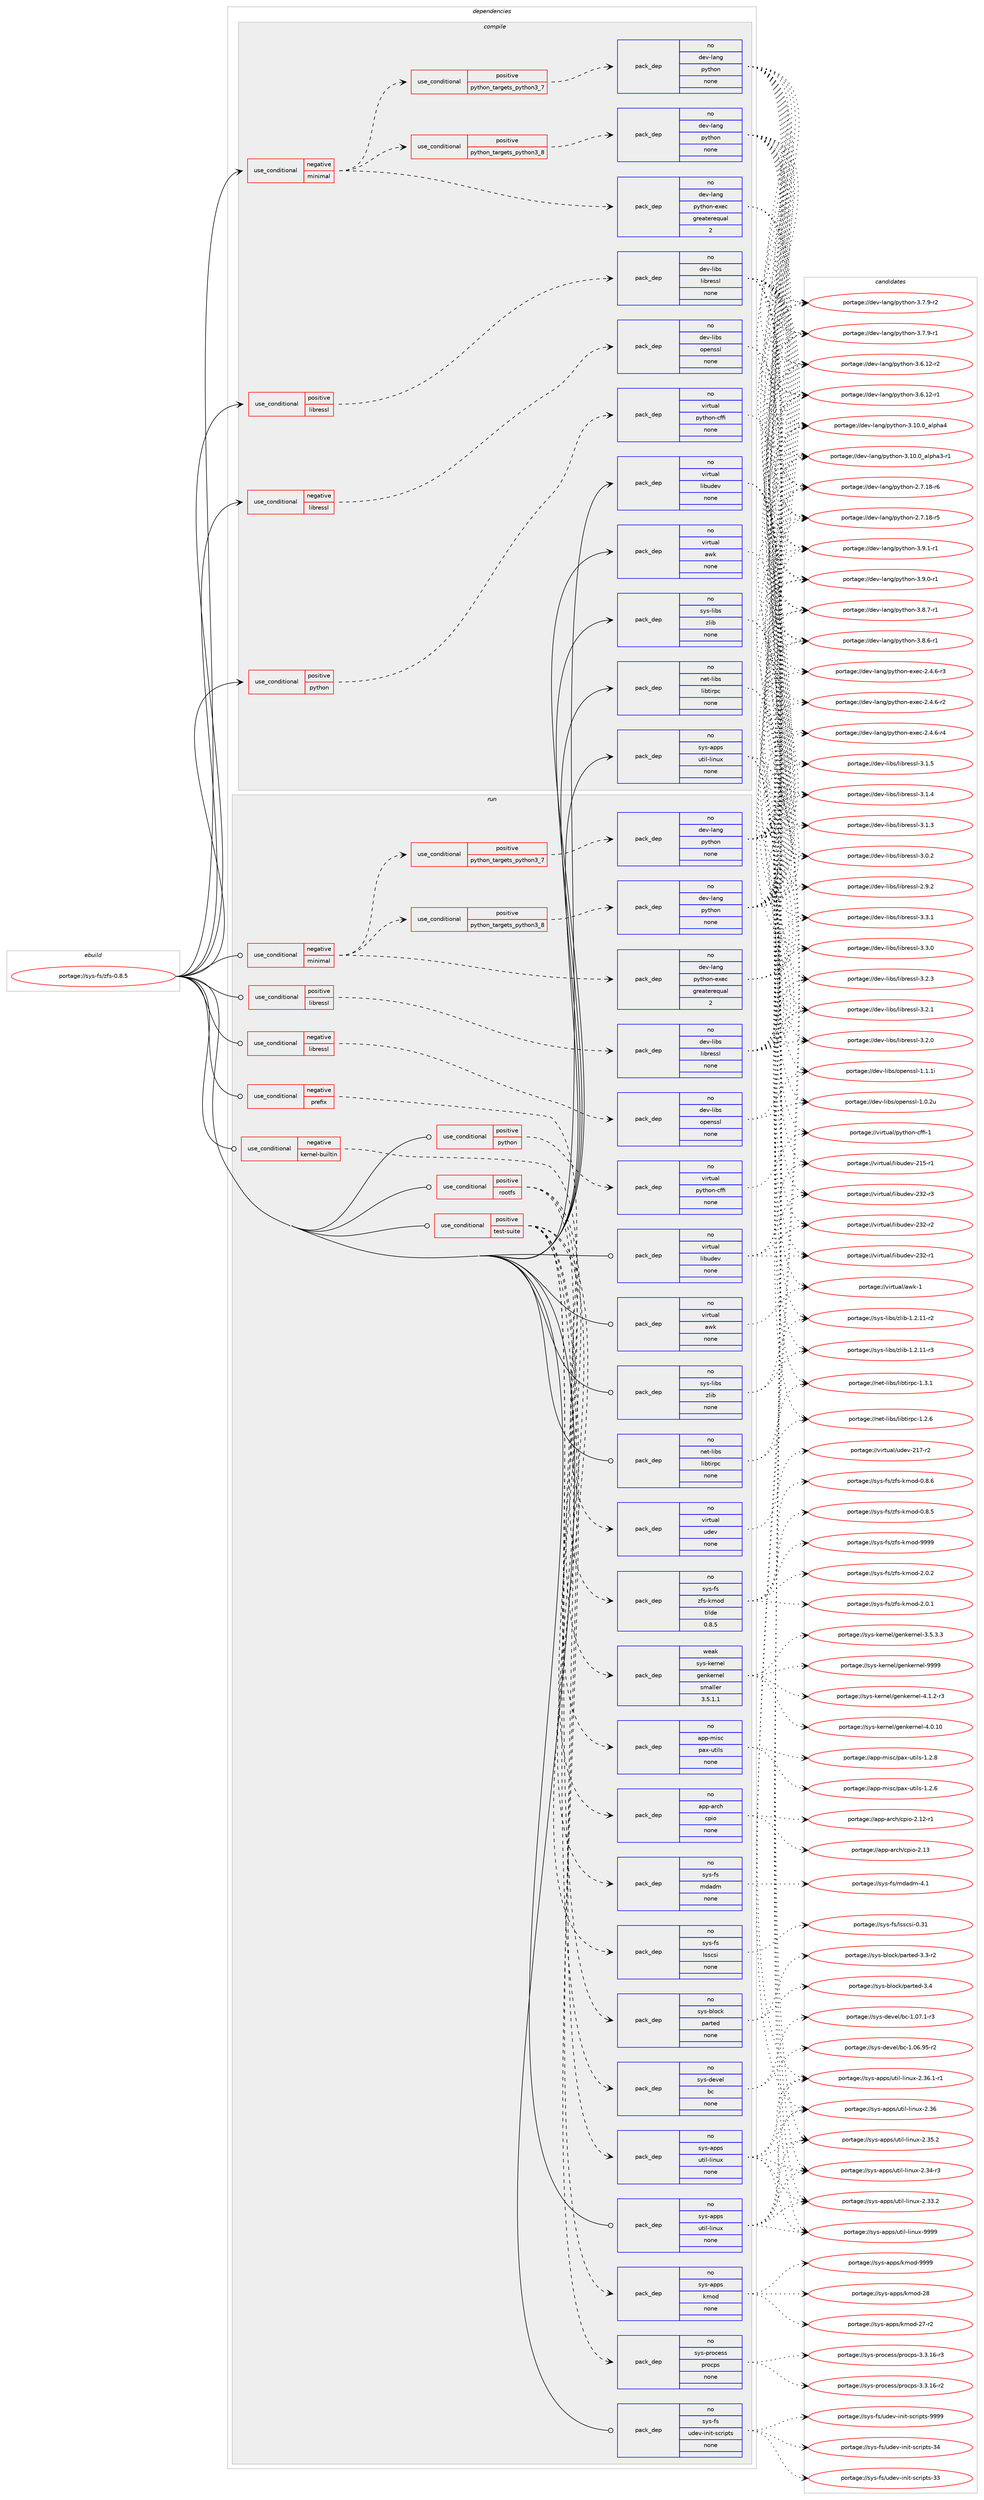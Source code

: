 digraph prolog {

# *************
# Graph options
# *************

newrank=true;
concentrate=true;
compound=true;
graph [rankdir=LR,fontname=Helvetica,fontsize=10,ranksep=1.5];#, ranksep=2.5, nodesep=0.2];
edge  [arrowhead=vee];
node  [fontname=Helvetica,fontsize=10];

# **********
# The ebuild
# **********

subgraph cluster_leftcol {
color=gray;
rank=same;
label=<<i>ebuild</i>>;
id [label="portage://sys-fs/zfs-0.8.5", color=red, width=4, href="../sys-fs/zfs-0.8.5.svg"];
}

# ****************
# The dependencies
# ****************

subgraph cluster_midcol {
color=gray;
label=<<i>dependencies</i>>;
subgraph cluster_compile {
fillcolor="#eeeeee";
style=filled;
label=<<i>compile</i>>;
subgraph cond1879 {
dependency7090 [label=<<TABLE BORDER="0" CELLBORDER="1" CELLSPACING="0" CELLPADDING="4"><TR><TD ROWSPAN="3" CELLPADDING="10">use_conditional</TD></TR><TR><TD>negative</TD></TR><TR><TD>libressl</TD></TR></TABLE>>, shape=none, color=red];
subgraph pack5119 {
dependency7091 [label=<<TABLE BORDER="0" CELLBORDER="1" CELLSPACING="0" CELLPADDING="4" WIDTH="220"><TR><TD ROWSPAN="6" CELLPADDING="30">pack_dep</TD></TR><TR><TD WIDTH="110">no</TD></TR><TR><TD>dev-libs</TD></TR><TR><TD>openssl</TD></TR><TR><TD>none</TD></TR><TR><TD></TD></TR></TABLE>>, shape=none, color=blue];
}
dependency7090:e -> dependency7091:w [weight=20,style="dashed",arrowhead="vee"];
}
id:e -> dependency7090:w [weight=20,style="solid",arrowhead="vee"];
subgraph cond1880 {
dependency7092 [label=<<TABLE BORDER="0" CELLBORDER="1" CELLSPACING="0" CELLPADDING="4"><TR><TD ROWSPAN="3" CELLPADDING="10">use_conditional</TD></TR><TR><TD>negative</TD></TR><TR><TD>minimal</TD></TR></TABLE>>, shape=none, color=red];
subgraph cond1881 {
dependency7093 [label=<<TABLE BORDER="0" CELLBORDER="1" CELLSPACING="0" CELLPADDING="4"><TR><TD ROWSPAN="3" CELLPADDING="10">use_conditional</TD></TR><TR><TD>positive</TD></TR><TR><TD>python_targets_python3_7</TD></TR></TABLE>>, shape=none, color=red];
subgraph pack5120 {
dependency7094 [label=<<TABLE BORDER="0" CELLBORDER="1" CELLSPACING="0" CELLPADDING="4" WIDTH="220"><TR><TD ROWSPAN="6" CELLPADDING="30">pack_dep</TD></TR><TR><TD WIDTH="110">no</TD></TR><TR><TD>dev-lang</TD></TR><TR><TD>python</TD></TR><TR><TD>none</TD></TR><TR><TD></TD></TR></TABLE>>, shape=none, color=blue];
}
dependency7093:e -> dependency7094:w [weight=20,style="dashed",arrowhead="vee"];
}
dependency7092:e -> dependency7093:w [weight=20,style="dashed",arrowhead="vee"];
subgraph cond1882 {
dependency7095 [label=<<TABLE BORDER="0" CELLBORDER="1" CELLSPACING="0" CELLPADDING="4"><TR><TD ROWSPAN="3" CELLPADDING="10">use_conditional</TD></TR><TR><TD>positive</TD></TR><TR><TD>python_targets_python3_8</TD></TR></TABLE>>, shape=none, color=red];
subgraph pack5121 {
dependency7096 [label=<<TABLE BORDER="0" CELLBORDER="1" CELLSPACING="0" CELLPADDING="4" WIDTH="220"><TR><TD ROWSPAN="6" CELLPADDING="30">pack_dep</TD></TR><TR><TD WIDTH="110">no</TD></TR><TR><TD>dev-lang</TD></TR><TR><TD>python</TD></TR><TR><TD>none</TD></TR><TR><TD></TD></TR></TABLE>>, shape=none, color=blue];
}
dependency7095:e -> dependency7096:w [weight=20,style="dashed",arrowhead="vee"];
}
dependency7092:e -> dependency7095:w [weight=20,style="dashed",arrowhead="vee"];
subgraph pack5122 {
dependency7097 [label=<<TABLE BORDER="0" CELLBORDER="1" CELLSPACING="0" CELLPADDING="4" WIDTH="220"><TR><TD ROWSPAN="6" CELLPADDING="30">pack_dep</TD></TR><TR><TD WIDTH="110">no</TD></TR><TR><TD>dev-lang</TD></TR><TR><TD>python-exec</TD></TR><TR><TD>greaterequal</TD></TR><TR><TD>2</TD></TR></TABLE>>, shape=none, color=blue];
}
dependency7092:e -> dependency7097:w [weight=20,style="dashed",arrowhead="vee"];
}
id:e -> dependency7092:w [weight=20,style="solid",arrowhead="vee"];
subgraph cond1883 {
dependency7098 [label=<<TABLE BORDER="0" CELLBORDER="1" CELLSPACING="0" CELLPADDING="4"><TR><TD ROWSPAN="3" CELLPADDING="10">use_conditional</TD></TR><TR><TD>positive</TD></TR><TR><TD>libressl</TD></TR></TABLE>>, shape=none, color=red];
subgraph pack5123 {
dependency7099 [label=<<TABLE BORDER="0" CELLBORDER="1" CELLSPACING="0" CELLPADDING="4" WIDTH="220"><TR><TD ROWSPAN="6" CELLPADDING="30">pack_dep</TD></TR><TR><TD WIDTH="110">no</TD></TR><TR><TD>dev-libs</TD></TR><TR><TD>libressl</TD></TR><TR><TD>none</TD></TR><TR><TD></TD></TR></TABLE>>, shape=none, color=blue];
}
dependency7098:e -> dependency7099:w [weight=20,style="dashed",arrowhead="vee"];
}
id:e -> dependency7098:w [weight=20,style="solid",arrowhead="vee"];
subgraph cond1884 {
dependency7100 [label=<<TABLE BORDER="0" CELLBORDER="1" CELLSPACING="0" CELLPADDING="4"><TR><TD ROWSPAN="3" CELLPADDING="10">use_conditional</TD></TR><TR><TD>positive</TD></TR><TR><TD>python</TD></TR></TABLE>>, shape=none, color=red];
subgraph pack5124 {
dependency7101 [label=<<TABLE BORDER="0" CELLBORDER="1" CELLSPACING="0" CELLPADDING="4" WIDTH="220"><TR><TD ROWSPAN="6" CELLPADDING="30">pack_dep</TD></TR><TR><TD WIDTH="110">no</TD></TR><TR><TD>virtual</TD></TR><TR><TD>python-cffi</TD></TR><TR><TD>none</TD></TR><TR><TD></TD></TR></TABLE>>, shape=none, color=blue];
}
dependency7100:e -> dependency7101:w [weight=20,style="dashed",arrowhead="vee"];
}
id:e -> dependency7100:w [weight=20,style="solid",arrowhead="vee"];
subgraph pack5125 {
dependency7102 [label=<<TABLE BORDER="0" CELLBORDER="1" CELLSPACING="0" CELLPADDING="4" WIDTH="220"><TR><TD ROWSPAN="6" CELLPADDING="30">pack_dep</TD></TR><TR><TD WIDTH="110">no</TD></TR><TR><TD>net-libs</TD></TR><TR><TD>libtirpc</TD></TR><TR><TD>none</TD></TR><TR><TD></TD></TR></TABLE>>, shape=none, color=blue];
}
id:e -> dependency7102:w [weight=20,style="solid",arrowhead="vee"];
subgraph pack5126 {
dependency7103 [label=<<TABLE BORDER="0" CELLBORDER="1" CELLSPACING="0" CELLPADDING="4" WIDTH="220"><TR><TD ROWSPAN="6" CELLPADDING="30">pack_dep</TD></TR><TR><TD WIDTH="110">no</TD></TR><TR><TD>sys-apps</TD></TR><TR><TD>util-linux</TD></TR><TR><TD>none</TD></TR><TR><TD></TD></TR></TABLE>>, shape=none, color=blue];
}
id:e -> dependency7103:w [weight=20,style="solid",arrowhead="vee"];
subgraph pack5127 {
dependency7104 [label=<<TABLE BORDER="0" CELLBORDER="1" CELLSPACING="0" CELLPADDING="4" WIDTH="220"><TR><TD ROWSPAN="6" CELLPADDING="30">pack_dep</TD></TR><TR><TD WIDTH="110">no</TD></TR><TR><TD>sys-libs</TD></TR><TR><TD>zlib</TD></TR><TR><TD>none</TD></TR><TR><TD></TD></TR></TABLE>>, shape=none, color=blue];
}
id:e -> dependency7104:w [weight=20,style="solid",arrowhead="vee"];
subgraph pack5128 {
dependency7105 [label=<<TABLE BORDER="0" CELLBORDER="1" CELLSPACING="0" CELLPADDING="4" WIDTH="220"><TR><TD ROWSPAN="6" CELLPADDING="30">pack_dep</TD></TR><TR><TD WIDTH="110">no</TD></TR><TR><TD>virtual</TD></TR><TR><TD>awk</TD></TR><TR><TD>none</TD></TR><TR><TD></TD></TR></TABLE>>, shape=none, color=blue];
}
id:e -> dependency7105:w [weight=20,style="solid",arrowhead="vee"];
subgraph pack5129 {
dependency7106 [label=<<TABLE BORDER="0" CELLBORDER="1" CELLSPACING="0" CELLPADDING="4" WIDTH="220"><TR><TD ROWSPAN="6" CELLPADDING="30">pack_dep</TD></TR><TR><TD WIDTH="110">no</TD></TR><TR><TD>virtual</TD></TR><TR><TD>libudev</TD></TR><TR><TD>none</TD></TR><TR><TD></TD></TR></TABLE>>, shape=none, color=blue];
}
id:e -> dependency7106:w [weight=20,style="solid",arrowhead="vee"];
}
subgraph cluster_compileandrun {
fillcolor="#eeeeee";
style=filled;
label=<<i>compile and run</i>>;
}
subgraph cluster_run {
fillcolor="#eeeeee";
style=filled;
label=<<i>run</i>>;
subgraph cond1885 {
dependency7107 [label=<<TABLE BORDER="0" CELLBORDER="1" CELLSPACING="0" CELLPADDING="4"><TR><TD ROWSPAN="3" CELLPADDING="10">use_conditional</TD></TR><TR><TD>negative</TD></TR><TR><TD>kernel-builtin</TD></TR></TABLE>>, shape=none, color=red];
subgraph pack5130 {
dependency7108 [label=<<TABLE BORDER="0" CELLBORDER="1" CELLSPACING="0" CELLPADDING="4" WIDTH="220"><TR><TD ROWSPAN="6" CELLPADDING="30">pack_dep</TD></TR><TR><TD WIDTH="110">no</TD></TR><TR><TD>sys-fs</TD></TR><TR><TD>zfs-kmod</TD></TR><TR><TD>tilde</TD></TR><TR><TD>0.8.5</TD></TR></TABLE>>, shape=none, color=blue];
}
dependency7107:e -> dependency7108:w [weight=20,style="dashed",arrowhead="vee"];
}
id:e -> dependency7107:w [weight=20,style="solid",arrowhead="odot"];
subgraph cond1886 {
dependency7109 [label=<<TABLE BORDER="0" CELLBORDER="1" CELLSPACING="0" CELLPADDING="4"><TR><TD ROWSPAN="3" CELLPADDING="10">use_conditional</TD></TR><TR><TD>negative</TD></TR><TR><TD>libressl</TD></TR></TABLE>>, shape=none, color=red];
subgraph pack5131 {
dependency7110 [label=<<TABLE BORDER="0" CELLBORDER="1" CELLSPACING="0" CELLPADDING="4" WIDTH="220"><TR><TD ROWSPAN="6" CELLPADDING="30">pack_dep</TD></TR><TR><TD WIDTH="110">no</TD></TR><TR><TD>dev-libs</TD></TR><TR><TD>openssl</TD></TR><TR><TD>none</TD></TR><TR><TD></TD></TR></TABLE>>, shape=none, color=blue];
}
dependency7109:e -> dependency7110:w [weight=20,style="dashed",arrowhead="vee"];
}
id:e -> dependency7109:w [weight=20,style="solid",arrowhead="odot"];
subgraph cond1887 {
dependency7111 [label=<<TABLE BORDER="0" CELLBORDER="1" CELLSPACING="0" CELLPADDING="4"><TR><TD ROWSPAN="3" CELLPADDING="10">use_conditional</TD></TR><TR><TD>negative</TD></TR><TR><TD>minimal</TD></TR></TABLE>>, shape=none, color=red];
subgraph cond1888 {
dependency7112 [label=<<TABLE BORDER="0" CELLBORDER="1" CELLSPACING="0" CELLPADDING="4"><TR><TD ROWSPAN="3" CELLPADDING="10">use_conditional</TD></TR><TR><TD>positive</TD></TR><TR><TD>python_targets_python3_7</TD></TR></TABLE>>, shape=none, color=red];
subgraph pack5132 {
dependency7113 [label=<<TABLE BORDER="0" CELLBORDER="1" CELLSPACING="0" CELLPADDING="4" WIDTH="220"><TR><TD ROWSPAN="6" CELLPADDING="30">pack_dep</TD></TR><TR><TD WIDTH="110">no</TD></TR><TR><TD>dev-lang</TD></TR><TR><TD>python</TD></TR><TR><TD>none</TD></TR><TR><TD></TD></TR></TABLE>>, shape=none, color=blue];
}
dependency7112:e -> dependency7113:w [weight=20,style="dashed",arrowhead="vee"];
}
dependency7111:e -> dependency7112:w [weight=20,style="dashed",arrowhead="vee"];
subgraph cond1889 {
dependency7114 [label=<<TABLE BORDER="0" CELLBORDER="1" CELLSPACING="0" CELLPADDING="4"><TR><TD ROWSPAN="3" CELLPADDING="10">use_conditional</TD></TR><TR><TD>positive</TD></TR><TR><TD>python_targets_python3_8</TD></TR></TABLE>>, shape=none, color=red];
subgraph pack5133 {
dependency7115 [label=<<TABLE BORDER="0" CELLBORDER="1" CELLSPACING="0" CELLPADDING="4" WIDTH="220"><TR><TD ROWSPAN="6" CELLPADDING="30">pack_dep</TD></TR><TR><TD WIDTH="110">no</TD></TR><TR><TD>dev-lang</TD></TR><TR><TD>python</TD></TR><TR><TD>none</TD></TR><TR><TD></TD></TR></TABLE>>, shape=none, color=blue];
}
dependency7114:e -> dependency7115:w [weight=20,style="dashed",arrowhead="vee"];
}
dependency7111:e -> dependency7114:w [weight=20,style="dashed",arrowhead="vee"];
subgraph pack5134 {
dependency7116 [label=<<TABLE BORDER="0" CELLBORDER="1" CELLSPACING="0" CELLPADDING="4" WIDTH="220"><TR><TD ROWSPAN="6" CELLPADDING="30">pack_dep</TD></TR><TR><TD WIDTH="110">no</TD></TR><TR><TD>dev-lang</TD></TR><TR><TD>python-exec</TD></TR><TR><TD>greaterequal</TD></TR><TR><TD>2</TD></TR></TABLE>>, shape=none, color=blue];
}
dependency7111:e -> dependency7116:w [weight=20,style="dashed",arrowhead="vee"];
}
id:e -> dependency7111:w [weight=20,style="solid",arrowhead="odot"];
subgraph cond1890 {
dependency7117 [label=<<TABLE BORDER="0" CELLBORDER="1" CELLSPACING="0" CELLPADDING="4"><TR><TD ROWSPAN="3" CELLPADDING="10">use_conditional</TD></TR><TR><TD>negative</TD></TR><TR><TD>prefix</TD></TR></TABLE>>, shape=none, color=red];
subgraph pack5135 {
dependency7118 [label=<<TABLE BORDER="0" CELLBORDER="1" CELLSPACING="0" CELLPADDING="4" WIDTH="220"><TR><TD ROWSPAN="6" CELLPADDING="30">pack_dep</TD></TR><TR><TD WIDTH="110">no</TD></TR><TR><TD>virtual</TD></TR><TR><TD>udev</TD></TR><TR><TD>none</TD></TR><TR><TD></TD></TR></TABLE>>, shape=none, color=blue];
}
dependency7117:e -> dependency7118:w [weight=20,style="dashed",arrowhead="vee"];
}
id:e -> dependency7117:w [weight=20,style="solid",arrowhead="odot"];
subgraph cond1891 {
dependency7119 [label=<<TABLE BORDER="0" CELLBORDER="1" CELLSPACING="0" CELLPADDING="4"><TR><TD ROWSPAN="3" CELLPADDING="10">use_conditional</TD></TR><TR><TD>positive</TD></TR><TR><TD>libressl</TD></TR></TABLE>>, shape=none, color=red];
subgraph pack5136 {
dependency7120 [label=<<TABLE BORDER="0" CELLBORDER="1" CELLSPACING="0" CELLPADDING="4" WIDTH="220"><TR><TD ROWSPAN="6" CELLPADDING="30">pack_dep</TD></TR><TR><TD WIDTH="110">no</TD></TR><TR><TD>dev-libs</TD></TR><TR><TD>libressl</TD></TR><TR><TD>none</TD></TR><TR><TD></TD></TR></TABLE>>, shape=none, color=blue];
}
dependency7119:e -> dependency7120:w [weight=20,style="dashed",arrowhead="vee"];
}
id:e -> dependency7119:w [weight=20,style="solid",arrowhead="odot"];
subgraph cond1892 {
dependency7121 [label=<<TABLE BORDER="0" CELLBORDER="1" CELLSPACING="0" CELLPADDING="4"><TR><TD ROWSPAN="3" CELLPADDING="10">use_conditional</TD></TR><TR><TD>positive</TD></TR><TR><TD>python</TD></TR></TABLE>>, shape=none, color=red];
subgraph pack5137 {
dependency7122 [label=<<TABLE BORDER="0" CELLBORDER="1" CELLSPACING="0" CELLPADDING="4" WIDTH="220"><TR><TD ROWSPAN="6" CELLPADDING="30">pack_dep</TD></TR><TR><TD WIDTH="110">no</TD></TR><TR><TD>virtual</TD></TR><TR><TD>python-cffi</TD></TR><TR><TD>none</TD></TR><TR><TD></TD></TR></TABLE>>, shape=none, color=blue];
}
dependency7121:e -> dependency7122:w [weight=20,style="dashed",arrowhead="vee"];
}
id:e -> dependency7121:w [weight=20,style="solid",arrowhead="odot"];
subgraph cond1893 {
dependency7123 [label=<<TABLE BORDER="0" CELLBORDER="1" CELLSPACING="0" CELLPADDING="4"><TR><TD ROWSPAN="3" CELLPADDING="10">use_conditional</TD></TR><TR><TD>positive</TD></TR><TR><TD>rootfs</TD></TR></TABLE>>, shape=none, color=red];
subgraph pack5138 {
dependency7124 [label=<<TABLE BORDER="0" CELLBORDER="1" CELLSPACING="0" CELLPADDING="4" WIDTH="220"><TR><TD ROWSPAN="6" CELLPADDING="30">pack_dep</TD></TR><TR><TD WIDTH="110">no</TD></TR><TR><TD>app-arch</TD></TR><TR><TD>cpio</TD></TR><TR><TD>none</TD></TR><TR><TD></TD></TR></TABLE>>, shape=none, color=blue];
}
dependency7123:e -> dependency7124:w [weight=20,style="dashed",arrowhead="vee"];
subgraph pack5139 {
dependency7125 [label=<<TABLE BORDER="0" CELLBORDER="1" CELLSPACING="0" CELLPADDING="4" WIDTH="220"><TR><TD ROWSPAN="6" CELLPADDING="30">pack_dep</TD></TR><TR><TD WIDTH="110">no</TD></TR><TR><TD>app-misc</TD></TR><TR><TD>pax-utils</TD></TR><TR><TD>none</TD></TR><TR><TD></TD></TR></TABLE>>, shape=none, color=blue];
}
dependency7123:e -> dependency7125:w [weight=20,style="dashed",arrowhead="vee"];
subgraph pack5140 {
dependency7126 [label=<<TABLE BORDER="0" CELLBORDER="1" CELLSPACING="0" CELLPADDING="4" WIDTH="220"><TR><TD ROWSPAN="6" CELLPADDING="30">pack_dep</TD></TR><TR><TD WIDTH="110">weak</TD></TR><TR><TD>sys-kernel</TD></TR><TR><TD>genkernel</TD></TR><TR><TD>smaller</TD></TR><TR><TD>3.5.1.1</TD></TR></TABLE>>, shape=none, color=blue];
}
dependency7123:e -> dependency7126:w [weight=20,style="dashed",arrowhead="vee"];
}
id:e -> dependency7123:w [weight=20,style="solid",arrowhead="odot"];
subgraph cond1894 {
dependency7127 [label=<<TABLE BORDER="0" CELLBORDER="1" CELLSPACING="0" CELLPADDING="4"><TR><TD ROWSPAN="3" CELLPADDING="10">use_conditional</TD></TR><TR><TD>positive</TD></TR><TR><TD>test-suite</TD></TR></TABLE>>, shape=none, color=red];
subgraph pack5141 {
dependency7128 [label=<<TABLE BORDER="0" CELLBORDER="1" CELLSPACING="0" CELLPADDING="4" WIDTH="220"><TR><TD ROWSPAN="6" CELLPADDING="30">pack_dep</TD></TR><TR><TD WIDTH="110">no</TD></TR><TR><TD>sys-apps</TD></TR><TR><TD>kmod</TD></TR><TR><TD>none</TD></TR><TR><TD></TD></TR></TABLE>>, shape=none, color=blue];
}
dependency7127:e -> dependency7128:w [weight=20,style="dashed",arrowhead="vee"];
subgraph pack5142 {
dependency7129 [label=<<TABLE BORDER="0" CELLBORDER="1" CELLSPACING="0" CELLPADDING="4" WIDTH="220"><TR><TD ROWSPAN="6" CELLPADDING="30">pack_dep</TD></TR><TR><TD WIDTH="110">no</TD></TR><TR><TD>sys-apps</TD></TR><TR><TD>util-linux</TD></TR><TR><TD>none</TD></TR><TR><TD></TD></TR></TABLE>>, shape=none, color=blue];
}
dependency7127:e -> dependency7129:w [weight=20,style="dashed",arrowhead="vee"];
subgraph pack5143 {
dependency7130 [label=<<TABLE BORDER="0" CELLBORDER="1" CELLSPACING="0" CELLPADDING="4" WIDTH="220"><TR><TD ROWSPAN="6" CELLPADDING="30">pack_dep</TD></TR><TR><TD WIDTH="110">no</TD></TR><TR><TD>sys-devel</TD></TR><TR><TD>bc</TD></TR><TR><TD>none</TD></TR><TR><TD></TD></TR></TABLE>>, shape=none, color=blue];
}
dependency7127:e -> dependency7130:w [weight=20,style="dashed",arrowhead="vee"];
subgraph pack5144 {
dependency7131 [label=<<TABLE BORDER="0" CELLBORDER="1" CELLSPACING="0" CELLPADDING="4" WIDTH="220"><TR><TD ROWSPAN="6" CELLPADDING="30">pack_dep</TD></TR><TR><TD WIDTH="110">no</TD></TR><TR><TD>sys-block</TD></TR><TR><TD>parted</TD></TR><TR><TD>none</TD></TR><TR><TD></TD></TR></TABLE>>, shape=none, color=blue];
}
dependency7127:e -> dependency7131:w [weight=20,style="dashed",arrowhead="vee"];
subgraph pack5145 {
dependency7132 [label=<<TABLE BORDER="0" CELLBORDER="1" CELLSPACING="0" CELLPADDING="4" WIDTH="220"><TR><TD ROWSPAN="6" CELLPADDING="30">pack_dep</TD></TR><TR><TD WIDTH="110">no</TD></TR><TR><TD>sys-fs</TD></TR><TR><TD>lsscsi</TD></TR><TR><TD>none</TD></TR><TR><TD></TD></TR></TABLE>>, shape=none, color=blue];
}
dependency7127:e -> dependency7132:w [weight=20,style="dashed",arrowhead="vee"];
subgraph pack5146 {
dependency7133 [label=<<TABLE BORDER="0" CELLBORDER="1" CELLSPACING="0" CELLPADDING="4" WIDTH="220"><TR><TD ROWSPAN="6" CELLPADDING="30">pack_dep</TD></TR><TR><TD WIDTH="110">no</TD></TR><TR><TD>sys-fs</TD></TR><TR><TD>mdadm</TD></TR><TR><TD>none</TD></TR><TR><TD></TD></TR></TABLE>>, shape=none, color=blue];
}
dependency7127:e -> dependency7133:w [weight=20,style="dashed",arrowhead="vee"];
subgraph pack5147 {
dependency7134 [label=<<TABLE BORDER="0" CELLBORDER="1" CELLSPACING="0" CELLPADDING="4" WIDTH="220"><TR><TD ROWSPAN="6" CELLPADDING="30">pack_dep</TD></TR><TR><TD WIDTH="110">no</TD></TR><TR><TD>sys-process</TD></TR><TR><TD>procps</TD></TR><TR><TD>none</TD></TR><TR><TD></TD></TR></TABLE>>, shape=none, color=blue];
}
dependency7127:e -> dependency7134:w [weight=20,style="dashed",arrowhead="vee"];
}
id:e -> dependency7127:w [weight=20,style="solid",arrowhead="odot"];
subgraph pack5148 {
dependency7135 [label=<<TABLE BORDER="0" CELLBORDER="1" CELLSPACING="0" CELLPADDING="4" WIDTH="220"><TR><TD ROWSPAN="6" CELLPADDING="30">pack_dep</TD></TR><TR><TD WIDTH="110">no</TD></TR><TR><TD>net-libs</TD></TR><TR><TD>libtirpc</TD></TR><TR><TD>none</TD></TR><TR><TD></TD></TR></TABLE>>, shape=none, color=blue];
}
id:e -> dependency7135:w [weight=20,style="solid",arrowhead="odot"];
subgraph pack5149 {
dependency7136 [label=<<TABLE BORDER="0" CELLBORDER="1" CELLSPACING="0" CELLPADDING="4" WIDTH="220"><TR><TD ROWSPAN="6" CELLPADDING="30">pack_dep</TD></TR><TR><TD WIDTH="110">no</TD></TR><TR><TD>sys-apps</TD></TR><TR><TD>util-linux</TD></TR><TR><TD>none</TD></TR><TR><TD></TD></TR></TABLE>>, shape=none, color=blue];
}
id:e -> dependency7136:w [weight=20,style="solid",arrowhead="odot"];
subgraph pack5150 {
dependency7137 [label=<<TABLE BORDER="0" CELLBORDER="1" CELLSPACING="0" CELLPADDING="4" WIDTH="220"><TR><TD ROWSPAN="6" CELLPADDING="30">pack_dep</TD></TR><TR><TD WIDTH="110">no</TD></TR><TR><TD>sys-fs</TD></TR><TR><TD>udev-init-scripts</TD></TR><TR><TD>none</TD></TR><TR><TD></TD></TR></TABLE>>, shape=none, color=blue];
}
id:e -> dependency7137:w [weight=20,style="solid",arrowhead="odot"];
subgraph pack5151 {
dependency7138 [label=<<TABLE BORDER="0" CELLBORDER="1" CELLSPACING="0" CELLPADDING="4" WIDTH="220"><TR><TD ROWSPAN="6" CELLPADDING="30">pack_dep</TD></TR><TR><TD WIDTH="110">no</TD></TR><TR><TD>sys-libs</TD></TR><TR><TD>zlib</TD></TR><TR><TD>none</TD></TR><TR><TD></TD></TR></TABLE>>, shape=none, color=blue];
}
id:e -> dependency7138:w [weight=20,style="solid",arrowhead="odot"];
subgraph pack5152 {
dependency7139 [label=<<TABLE BORDER="0" CELLBORDER="1" CELLSPACING="0" CELLPADDING="4" WIDTH="220"><TR><TD ROWSPAN="6" CELLPADDING="30">pack_dep</TD></TR><TR><TD WIDTH="110">no</TD></TR><TR><TD>virtual</TD></TR><TR><TD>awk</TD></TR><TR><TD>none</TD></TR><TR><TD></TD></TR></TABLE>>, shape=none, color=blue];
}
id:e -> dependency7139:w [weight=20,style="solid",arrowhead="odot"];
subgraph pack5153 {
dependency7140 [label=<<TABLE BORDER="0" CELLBORDER="1" CELLSPACING="0" CELLPADDING="4" WIDTH="220"><TR><TD ROWSPAN="6" CELLPADDING="30">pack_dep</TD></TR><TR><TD WIDTH="110">no</TD></TR><TR><TD>virtual</TD></TR><TR><TD>libudev</TD></TR><TR><TD>none</TD></TR><TR><TD></TD></TR></TABLE>>, shape=none, color=blue];
}
id:e -> dependency7140:w [weight=20,style="solid",arrowhead="odot"];
}
}

# **************
# The candidates
# **************

subgraph cluster_choices {
rank=same;
color=gray;
label=<<i>candidates</i>>;

subgraph choice5119 {
color=black;
nodesep=1;
choice100101118451081059811547111112101110115115108454946494649105 [label="portage://dev-libs/openssl-1.1.1i", color=red, width=4,href="../dev-libs/openssl-1.1.1i.svg"];
choice100101118451081059811547111112101110115115108454946484650117 [label="portage://dev-libs/openssl-1.0.2u", color=red, width=4,href="../dev-libs/openssl-1.0.2u.svg"];
dependency7091:e -> choice100101118451081059811547111112101110115115108454946494649105:w [style=dotted,weight="100"];
dependency7091:e -> choice100101118451081059811547111112101110115115108454946484650117:w [style=dotted,weight="100"];
}
subgraph choice5120 {
color=black;
nodesep=1;
choice1001011184510897110103471121211161041111104551465746494511449 [label="portage://dev-lang/python-3.9.1-r1", color=red, width=4,href="../dev-lang/python-3.9.1-r1.svg"];
choice1001011184510897110103471121211161041111104551465746484511449 [label="portage://dev-lang/python-3.9.0-r1", color=red, width=4,href="../dev-lang/python-3.9.0-r1.svg"];
choice1001011184510897110103471121211161041111104551465646554511449 [label="portage://dev-lang/python-3.8.7-r1", color=red, width=4,href="../dev-lang/python-3.8.7-r1.svg"];
choice1001011184510897110103471121211161041111104551465646544511449 [label="portage://dev-lang/python-3.8.6-r1", color=red, width=4,href="../dev-lang/python-3.8.6-r1.svg"];
choice1001011184510897110103471121211161041111104551465546574511450 [label="portage://dev-lang/python-3.7.9-r2", color=red, width=4,href="../dev-lang/python-3.7.9-r2.svg"];
choice1001011184510897110103471121211161041111104551465546574511449 [label="portage://dev-lang/python-3.7.9-r1", color=red, width=4,href="../dev-lang/python-3.7.9-r1.svg"];
choice100101118451089711010347112121116104111110455146544649504511450 [label="portage://dev-lang/python-3.6.12-r2", color=red, width=4,href="../dev-lang/python-3.6.12-r2.svg"];
choice100101118451089711010347112121116104111110455146544649504511449 [label="portage://dev-lang/python-3.6.12-r1", color=red, width=4,href="../dev-lang/python-3.6.12-r1.svg"];
choice1001011184510897110103471121211161041111104551464948464895971081121049752 [label="portage://dev-lang/python-3.10.0_alpha4", color=red, width=4,href="../dev-lang/python-3.10.0_alpha4.svg"];
choice10010111845108971101034711212111610411111045514649484648959710811210497514511449 [label="portage://dev-lang/python-3.10.0_alpha3-r1", color=red, width=4,href="../dev-lang/python-3.10.0_alpha3-r1.svg"];
choice100101118451089711010347112121116104111110455046554649564511454 [label="portage://dev-lang/python-2.7.18-r6", color=red, width=4,href="../dev-lang/python-2.7.18-r6.svg"];
choice100101118451089711010347112121116104111110455046554649564511453 [label="portage://dev-lang/python-2.7.18-r5", color=red, width=4,href="../dev-lang/python-2.7.18-r5.svg"];
dependency7094:e -> choice1001011184510897110103471121211161041111104551465746494511449:w [style=dotted,weight="100"];
dependency7094:e -> choice1001011184510897110103471121211161041111104551465746484511449:w [style=dotted,weight="100"];
dependency7094:e -> choice1001011184510897110103471121211161041111104551465646554511449:w [style=dotted,weight="100"];
dependency7094:e -> choice1001011184510897110103471121211161041111104551465646544511449:w [style=dotted,weight="100"];
dependency7094:e -> choice1001011184510897110103471121211161041111104551465546574511450:w [style=dotted,weight="100"];
dependency7094:e -> choice1001011184510897110103471121211161041111104551465546574511449:w [style=dotted,weight="100"];
dependency7094:e -> choice100101118451089711010347112121116104111110455146544649504511450:w [style=dotted,weight="100"];
dependency7094:e -> choice100101118451089711010347112121116104111110455146544649504511449:w [style=dotted,weight="100"];
dependency7094:e -> choice1001011184510897110103471121211161041111104551464948464895971081121049752:w [style=dotted,weight="100"];
dependency7094:e -> choice10010111845108971101034711212111610411111045514649484648959710811210497514511449:w [style=dotted,weight="100"];
dependency7094:e -> choice100101118451089711010347112121116104111110455046554649564511454:w [style=dotted,weight="100"];
dependency7094:e -> choice100101118451089711010347112121116104111110455046554649564511453:w [style=dotted,weight="100"];
}
subgraph choice5121 {
color=black;
nodesep=1;
choice1001011184510897110103471121211161041111104551465746494511449 [label="portage://dev-lang/python-3.9.1-r1", color=red, width=4,href="../dev-lang/python-3.9.1-r1.svg"];
choice1001011184510897110103471121211161041111104551465746484511449 [label="portage://dev-lang/python-3.9.0-r1", color=red, width=4,href="../dev-lang/python-3.9.0-r1.svg"];
choice1001011184510897110103471121211161041111104551465646554511449 [label="portage://dev-lang/python-3.8.7-r1", color=red, width=4,href="../dev-lang/python-3.8.7-r1.svg"];
choice1001011184510897110103471121211161041111104551465646544511449 [label="portage://dev-lang/python-3.8.6-r1", color=red, width=4,href="../dev-lang/python-3.8.6-r1.svg"];
choice1001011184510897110103471121211161041111104551465546574511450 [label="portage://dev-lang/python-3.7.9-r2", color=red, width=4,href="../dev-lang/python-3.7.9-r2.svg"];
choice1001011184510897110103471121211161041111104551465546574511449 [label="portage://dev-lang/python-3.7.9-r1", color=red, width=4,href="../dev-lang/python-3.7.9-r1.svg"];
choice100101118451089711010347112121116104111110455146544649504511450 [label="portage://dev-lang/python-3.6.12-r2", color=red, width=4,href="../dev-lang/python-3.6.12-r2.svg"];
choice100101118451089711010347112121116104111110455146544649504511449 [label="portage://dev-lang/python-3.6.12-r1", color=red, width=4,href="../dev-lang/python-3.6.12-r1.svg"];
choice1001011184510897110103471121211161041111104551464948464895971081121049752 [label="portage://dev-lang/python-3.10.0_alpha4", color=red, width=4,href="../dev-lang/python-3.10.0_alpha4.svg"];
choice10010111845108971101034711212111610411111045514649484648959710811210497514511449 [label="portage://dev-lang/python-3.10.0_alpha3-r1", color=red, width=4,href="../dev-lang/python-3.10.0_alpha3-r1.svg"];
choice100101118451089711010347112121116104111110455046554649564511454 [label="portage://dev-lang/python-2.7.18-r6", color=red, width=4,href="../dev-lang/python-2.7.18-r6.svg"];
choice100101118451089711010347112121116104111110455046554649564511453 [label="portage://dev-lang/python-2.7.18-r5", color=red, width=4,href="../dev-lang/python-2.7.18-r5.svg"];
dependency7096:e -> choice1001011184510897110103471121211161041111104551465746494511449:w [style=dotted,weight="100"];
dependency7096:e -> choice1001011184510897110103471121211161041111104551465746484511449:w [style=dotted,weight="100"];
dependency7096:e -> choice1001011184510897110103471121211161041111104551465646554511449:w [style=dotted,weight="100"];
dependency7096:e -> choice1001011184510897110103471121211161041111104551465646544511449:w [style=dotted,weight="100"];
dependency7096:e -> choice1001011184510897110103471121211161041111104551465546574511450:w [style=dotted,weight="100"];
dependency7096:e -> choice1001011184510897110103471121211161041111104551465546574511449:w [style=dotted,weight="100"];
dependency7096:e -> choice100101118451089711010347112121116104111110455146544649504511450:w [style=dotted,weight="100"];
dependency7096:e -> choice100101118451089711010347112121116104111110455146544649504511449:w [style=dotted,weight="100"];
dependency7096:e -> choice1001011184510897110103471121211161041111104551464948464895971081121049752:w [style=dotted,weight="100"];
dependency7096:e -> choice10010111845108971101034711212111610411111045514649484648959710811210497514511449:w [style=dotted,weight="100"];
dependency7096:e -> choice100101118451089711010347112121116104111110455046554649564511454:w [style=dotted,weight="100"];
dependency7096:e -> choice100101118451089711010347112121116104111110455046554649564511453:w [style=dotted,weight="100"];
}
subgraph choice5122 {
color=black;
nodesep=1;
choice10010111845108971101034711212111610411111045101120101994550465246544511452 [label="portage://dev-lang/python-exec-2.4.6-r4", color=red, width=4,href="../dev-lang/python-exec-2.4.6-r4.svg"];
choice10010111845108971101034711212111610411111045101120101994550465246544511451 [label="portage://dev-lang/python-exec-2.4.6-r3", color=red, width=4,href="../dev-lang/python-exec-2.4.6-r3.svg"];
choice10010111845108971101034711212111610411111045101120101994550465246544511450 [label="portage://dev-lang/python-exec-2.4.6-r2", color=red, width=4,href="../dev-lang/python-exec-2.4.6-r2.svg"];
dependency7097:e -> choice10010111845108971101034711212111610411111045101120101994550465246544511452:w [style=dotted,weight="100"];
dependency7097:e -> choice10010111845108971101034711212111610411111045101120101994550465246544511451:w [style=dotted,weight="100"];
dependency7097:e -> choice10010111845108971101034711212111610411111045101120101994550465246544511450:w [style=dotted,weight="100"];
}
subgraph choice5123 {
color=black;
nodesep=1;
choice10010111845108105981154710810598114101115115108455146514649 [label="portage://dev-libs/libressl-3.3.1", color=red, width=4,href="../dev-libs/libressl-3.3.1.svg"];
choice10010111845108105981154710810598114101115115108455146514648 [label="portage://dev-libs/libressl-3.3.0", color=red, width=4,href="../dev-libs/libressl-3.3.0.svg"];
choice10010111845108105981154710810598114101115115108455146504651 [label="portage://dev-libs/libressl-3.2.3", color=red, width=4,href="../dev-libs/libressl-3.2.3.svg"];
choice10010111845108105981154710810598114101115115108455146504649 [label="portage://dev-libs/libressl-3.2.1", color=red, width=4,href="../dev-libs/libressl-3.2.1.svg"];
choice10010111845108105981154710810598114101115115108455146504648 [label="portage://dev-libs/libressl-3.2.0", color=red, width=4,href="../dev-libs/libressl-3.2.0.svg"];
choice10010111845108105981154710810598114101115115108455146494653 [label="portage://dev-libs/libressl-3.1.5", color=red, width=4,href="../dev-libs/libressl-3.1.5.svg"];
choice10010111845108105981154710810598114101115115108455146494652 [label="portage://dev-libs/libressl-3.1.4", color=red, width=4,href="../dev-libs/libressl-3.1.4.svg"];
choice10010111845108105981154710810598114101115115108455146494651 [label="portage://dev-libs/libressl-3.1.3", color=red, width=4,href="../dev-libs/libressl-3.1.3.svg"];
choice10010111845108105981154710810598114101115115108455146484650 [label="portage://dev-libs/libressl-3.0.2", color=red, width=4,href="../dev-libs/libressl-3.0.2.svg"];
choice10010111845108105981154710810598114101115115108455046574650 [label="portage://dev-libs/libressl-2.9.2", color=red, width=4,href="../dev-libs/libressl-2.9.2.svg"];
dependency7099:e -> choice10010111845108105981154710810598114101115115108455146514649:w [style=dotted,weight="100"];
dependency7099:e -> choice10010111845108105981154710810598114101115115108455146514648:w [style=dotted,weight="100"];
dependency7099:e -> choice10010111845108105981154710810598114101115115108455146504651:w [style=dotted,weight="100"];
dependency7099:e -> choice10010111845108105981154710810598114101115115108455146504649:w [style=dotted,weight="100"];
dependency7099:e -> choice10010111845108105981154710810598114101115115108455146504648:w [style=dotted,weight="100"];
dependency7099:e -> choice10010111845108105981154710810598114101115115108455146494653:w [style=dotted,weight="100"];
dependency7099:e -> choice10010111845108105981154710810598114101115115108455146494652:w [style=dotted,weight="100"];
dependency7099:e -> choice10010111845108105981154710810598114101115115108455146494651:w [style=dotted,weight="100"];
dependency7099:e -> choice10010111845108105981154710810598114101115115108455146484650:w [style=dotted,weight="100"];
dependency7099:e -> choice10010111845108105981154710810598114101115115108455046574650:w [style=dotted,weight="100"];
}
subgraph choice5124 {
color=black;
nodesep=1;
choice118105114116117971084711212111610411111045991021021054549 [label="portage://virtual/python-cffi-1", color=red, width=4,href="../virtual/python-cffi-1.svg"];
dependency7101:e -> choice118105114116117971084711212111610411111045991021021054549:w [style=dotted,weight="100"];
}
subgraph choice5125 {
color=black;
nodesep=1;
choice1101011164510810598115471081059811610511411299454946514649 [label="portage://net-libs/libtirpc-1.3.1", color=red, width=4,href="../net-libs/libtirpc-1.3.1.svg"];
choice1101011164510810598115471081059811610511411299454946504654 [label="portage://net-libs/libtirpc-1.2.6", color=red, width=4,href="../net-libs/libtirpc-1.2.6.svg"];
dependency7102:e -> choice1101011164510810598115471081059811610511411299454946514649:w [style=dotted,weight="100"];
dependency7102:e -> choice1101011164510810598115471081059811610511411299454946504654:w [style=dotted,weight="100"];
}
subgraph choice5126 {
color=black;
nodesep=1;
choice115121115459711211211547117116105108451081051101171204557575757 [label="portage://sys-apps/util-linux-9999", color=red, width=4,href="../sys-apps/util-linux-9999.svg"];
choice11512111545971121121154711711610510845108105110117120455046515446494511449 [label="portage://sys-apps/util-linux-2.36.1-r1", color=red, width=4,href="../sys-apps/util-linux-2.36.1-r1.svg"];
choice115121115459711211211547117116105108451081051101171204550465154 [label="portage://sys-apps/util-linux-2.36", color=red, width=4,href="../sys-apps/util-linux-2.36.svg"];
choice1151211154597112112115471171161051084510810511011712045504651534650 [label="portage://sys-apps/util-linux-2.35.2", color=red, width=4,href="../sys-apps/util-linux-2.35.2.svg"];
choice1151211154597112112115471171161051084510810511011712045504651524511451 [label="portage://sys-apps/util-linux-2.34-r3", color=red, width=4,href="../sys-apps/util-linux-2.34-r3.svg"];
choice1151211154597112112115471171161051084510810511011712045504651514650 [label="portage://sys-apps/util-linux-2.33.2", color=red, width=4,href="../sys-apps/util-linux-2.33.2.svg"];
dependency7103:e -> choice115121115459711211211547117116105108451081051101171204557575757:w [style=dotted,weight="100"];
dependency7103:e -> choice11512111545971121121154711711610510845108105110117120455046515446494511449:w [style=dotted,weight="100"];
dependency7103:e -> choice115121115459711211211547117116105108451081051101171204550465154:w [style=dotted,weight="100"];
dependency7103:e -> choice1151211154597112112115471171161051084510810511011712045504651534650:w [style=dotted,weight="100"];
dependency7103:e -> choice1151211154597112112115471171161051084510810511011712045504651524511451:w [style=dotted,weight="100"];
dependency7103:e -> choice1151211154597112112115471171161051084510810511011712045504651514650:w [style=dotted,weight="100"];
}
subgraph choice5127 {
color=black;
nodesep=1;
choice11512111545108105981154712210810598454946504649494511451 [label="portage://sys-libs/zlib-1.2.11-r3", color=red, width=4,href="../sys-libs/zlib-1.2.11-r3.svg"];
choice11512111545108105981154712210810598454946504649494511450 [label="portage://sys-libs/zlib-1.2.11-r2", color=red, width=4,href="../sys-libs/zlib-1.2.11-r2.svg"];
dependency7104:e -> choice11512111545108105981154712210810598454946504649494511451:w [style=dotted,weight="100"];
dependency7104:e -> choice11512111545108105981154712210810598454946504649494511450:w [style=dotted,weight="100"];
}
subgraph choice5128 {
color=black;
nodesep=1;
choice1181051141161179710847971191074549 [label="portage://virtual/awk-1", color=red, width=4,href="../virtual/awk-1.svg"];
dependency7105:e -> choice1181051141161179710847971191074549:w [style=dotted,weight="100"];
}
subgraph choice5129 {
color=black;
nodesep=1;
choice118105114116117971084710810598117100101118455051504511451 [label="portage://virtual/libudev-232-r3", color=red, width=4,href="../virtual/libudev-232-r3.svg"];
choice118105114116117971084710810598117100101118455051504511450 [label="portage://virtual/libudev-232-r2", color=red, width=4,href="../virtual/libudev-232-r2.svg"];
choice118105114116117971084710810598117100101118455051504511449 [label="portage://virtual/libudev-232-r1", color=red, width=4,href="../virtual/libudev-232-r1.svg"];
choice118105114116117971084710810598117100101118455049534511449 [label="portage://virtual/libudev-215-r1", color=red, width=4,href="../virtual/libudev-215-r1.svg"];
dependency7106:e -> choice118105114116117971084710810598117100101118455051504511451:w [style=dotted,weight="100"];
dependency7106:e -> choice118105114116117971084710810598117100101118455051504511450:w [style=dotted,weight="100"];
dependency7106:e -> choice118105114116117971084710810598117100101118455051504511449:w [style=dotted,weight="100"];
dependency7106:e -> choice118105114116117971084710810598117100101118455049534511449:w [style=dotted,weight="100"];
}
subgraph choice5130 {
color=black;
nodesep=1;
choice1151211154510211547122102115451071091111004557575757 [label="portage://sys-fs/zfs-kmod-9999", color=red, width=4,href="../sys-fs/zfs-kmod-9999.svg"];
choice115121115451021154712210211545107109111100455046484650 [label="portage://sys-fs/zfs-kmod-2.0.2", color=red, width=4,href="../sys-fs/zfs-kmod-2.0.2.svg"];
choice115121115451021154712210211545107109111100455046484649 [label="portage://sys-fs/zfs-kmod-2.0.1", color=red, width=4,href="../sys-fs/zfs-kmod-2.0.1.svg"];
choice115121115451021154712210211545107109111100454846564654 [label="portage://sys-fs/zfs-kmod-0.8.6", color=red, width=4,href="../sys-fs/zfs-kmod-0.8.6.svg"];
choice115121115451021154712210211545107109111100454846564653 [label="portage://sys-fs/zfs-kmod-0.8.5", color=red, width=4,href="../sys-fs/zfs-kmod-0.8.5.svg"];
dependency7108:e -> choice1151211154510211547122102115451071091111004557575757:w [style=dotted,weight="100"];
dependency7108:e -> choice115121115451021154712210211545107109111100455046484650:w [style=dotted,weight="100"];
dependency7108:e -> choice115121115451021154712210211545107109111100455046484649:w [style=dotted,weight="100"];
dependency7108:e -> choice115121115451021154712210211545107109111100454846564654:w [style=dotted,weight="100"];
dependency7108:e -> choice115121115451021154712210211545107109111100454846564653:w [style=dotted,weight="100"];
}
subgraph choice5131 {
color=black;
nodesep=1;
choice100101118451081059811547111112101110115115108454946494649105 [label="portage://dev-libs/openssl-1.1.1i", color=red, width=4,href="../dev-libs/openssl-1.1.1i.svg"];
choice100101118451081059811547111112101110115115108454946484650117 [label="portage://dev-libs/openssl-1.0.2u", color=red, width=4,href="../dev-libs/openssl-1.0.2u.svg"];
dependency7110:e -> choice100101118451081059811547111112101110115115108454946494649105:w [style=dotted,weight="100"];
dependency7110:e -> choice100101118451081059811547111112101110115115108454946484650117:w [style=dotted,weight="100"];
}
subgraph choice5132 {
color=black;
nodesep=1;
choice1001011184510897110103471121211161041111104551465746494511449 [label="portage://dev-lang/python-3.9.1-r1", color=red, width=4,href="../dev-lang/python-3.9.1-r1.svg"];
choice1001011184510897110103471121211161041111104551465746484511449 [label="portage://dev-lang/python-3.9.0-r1", color=red, width=4,href="../dev-lang/python-3.9.0-r1.svg"];
choice1001011184510897110103471121211161041111104551465646554511449 [label="portage://dev-lang/python-3.8.7-r1", color=red, width=4,href="../dev-lang/python-3.8.7-r1.svg"];
choice1001011184510897110103471121211161041111104551465646544511449 [label="portage://dev-lang/python-3.8.6-r1", color=red, width=4,href="../dev-lang/python-3.8.6-r1.svg"];
choice1001011184510897110103471121211161041111104551465546574511450 [label="portage://dev-lang/python-3.7.9-r2", color=red, width=4,href="../dev-lang/python-3.7.9-r2.svg"];
choice1001011184510897110103471121211161041111104551465546574511449 [label="portage://dev-lang/python-3.7.9-r1", color=red, width=4,href="../dev-lang/python-3.7.9-r1.svg"];
choice100101118451089711010347112121116104111110455146544649504511450 [label="portage://dev-lang/python-3.6.12-r2", color=red, width=4,href="../dev-lang/python-3.6.12-r2.svg"];
choice100101118451089711010347112121116104111110455146544649504511449 [label="portage://dev-lang/python-3.6.12-r1", color=red, width=4,href="../dev-lang/python-3.6.12-r1.svg"];
choice1001011184510897110103471121211161041111104551464948464895971081121049752 [label="portage://dev-lang/python-3.10.0_alpha4", color=red, width=4,href="../dev-lang/python-3.10.0_alpha4.svg"];
choice10010111845108971101034711212111610411111045514649484648959710811210497514511449 [label="portage://dev-lang/python-3.10.0_alpha3-r1", color=red, width=4,href="../dev-lang/python-3.10.0_alpha3-r1.svg"];
choice100101118451089711010347112121116104111110455046554649564511454 [label="portage://dev-lang/python-2.7.18-r6", color=red, width=4,href="../dev-lang/python-2.7.18-r6.svg"];
choice100101118451089711010347112121116104111110455046554649564511453 [label="portage://dev-lang/python-2.7.18-r5", color=red, width=4,href="../dev-lang/python-2.7.18-r5.svg"];
dependency7113:e -> choice1001011184510897110103471121211161041111104551465746494511449:w [style=dotted,weight="100"];
dependency7113:e -> choice1001011184510897110103471121211161041111104551465746484511449:w [style=dotted,weight="100"];
dependency7113:e -> choice1001011184510897110103471121211161041111104551465646554511449:w [style=dotted,weight="100"];
dependency7113:e -> choice1001011184510897110103471121211161041111104551465646544511449:w [style=dotted,weight="100"];
dependency7113:e -> choice1001011184510897110103471121211161041111104551465546574511450:w [style=dotted,weight="100"];
dependency7113:e -> choice1001011184510897110103471121211161041111104551465546574511449:w [style=dotted,weight="100"];
dependency7113:e -> choice100101118451089711010347112121116104111110455146544649504511450:w [style=dotted,weight="100"];
dependency7113:e -> choice100101118451089711010347112121116104111110455146544649504511449:w [style=dotted,weight="100"];
dependency7113:e -> choice1001011184510897110103471121211161041111104551464948464895971081121049752:w [style=dotted,weight="100"];
dependency7113:e -> choice10010111845108971101034711212111610411111045514649484648959710811210497514511449:w [style=dotted,weight="100"];
dependency7113:e -> choice100101118451089711010347112121116104111110455046554649564511454:w [style=dotted,weight="100"];
dependency7113:e -> choice100101118451089711010347112121116104111110455046554649564511453:w [style=dotted,weight="100"];
}
subgraph choice5133 {
color=black;
nodesep=1;
choice1001011184510897110103471121211161041111104551465746494511449 [label="portage://dev-lang/python-3.9.1-r1", color=red, width=4,href="../dev-lang/python-3.9.1-r1.svg"];
choice1001011184510897110103471121211161041111104551465746484511449 [label="portage://dev-lang/python-3.9.0-r1", color=red, width=4,href="../dev-lang/python-3.9.0-r1.svg"];
choice1001011184510897110103471121211161041111104551465646554511449 [label="portage://dev-lang/python-3.8.7-r1", color=red, width=4,href="../dev-lang/python-3.8.7-r1.svg"];
choice1001011184510897110103471121211161041111104551465646544511449 [label="portage://dev-lang/python-3.8.6-r1", color=red, width=4,href="../dev-lang/python-3.8.6-r1.svg"];
choice1001011184510897110103471121211161041111104551465546574511450 [label="portage://dev-lang/python-3.7.9-r2", color=red, width=4,href="../dev-lang/python-3.7.9-r2.svg"];
choice1001011184510897110103471121211161041111104551465546574511449 [label="portage://dev-lang/python-3.7.9-r1", color=red, width=4,href="../dev-lang/python-3.7.9-r1.svg"];
choice100101118451089711010347112121116104111110455146544649504511450 [label="portage://dev-lang/python-3.6.12-r2", color=red, width=4,href="../dev-lang/python-3.6.12-r2.svg"];
choice100101118451089711010347112121116104111110455146544649504511449 [label="portage://dev-lang/python-3.6.12-r1", color=red, width=4,href="../dev-lang/python-3.6.12-r1.svg"];
choice1001011184510897110103471121211161041111104551464948464895971081121049752 [label="portage://dev-lang/python-3.10.0_alpha4", color=red, width=4,href="../dev-lang/python-3.10.0_alpha4.svg"];
choice10010111845108971101034711212111610411111045514649484648959710811210497514511449 [label="portage://dev-lang/python-3.10.0_alpha3-r1", color=red, width=4,href="../dev-lang/python-3.10.0_alpha3-r1.svg"];
choice100101118451089711010347112121116104111110455046554649564511454 [label="portage://dev-lang/python-2.7.18-r6", color=red, width=4,href="../dev-lang/python-2.7.18-r6.svg"];
choice100101118451089711010347112121116104111110455046554649564511453 [label="portage://dev-lang/python-2.7.18-r5", color=red, width=4,href="../dev-lang/python-2.7.18-r5.svg"];
dependency7115:e -> choice1001011184510897110103471121211161041111104551465746494511449:w [style=dotted,weight="100"];
dependency7115:e -> choice1001011184510897110103471121211161041111104551465746484511449:w [style=dotted,weight="100"];
dependency7115:e -> choice1001011184510897110103471121211161041111104551465646554511449:w [style=dotted,weight="100"];
dependency7115:e -> choice1001011184510897110103471121211161041111104551465646544511449:w [style=dotted,weight="100"];
dependency7115:e -> choice1001011184510897110103471121211161041111104551465546574511450:w [style=dotted,weight="100"];
dependency7115:e -> choice1001011184510897110103471121211161041111104551465546574511449:w [style=dotted,weight="100"];
dependency7115:e -> choice100101118451089711010347112121116104111110455146544649504511450:w [style=dotted,weight="100"];
dependency7115:e -> choice100101118451089711010347112121116104111110455146544649504511449:w [style=dotted,weight="100"];
dependency7115:e -> choice1001011184510897110103471121211161041111104551464948464895971081121049752:w [style=dotted,weight="100"];
dependency7115:e -> choice10010111845108971101034711212111610411111045514649484648959710811210497514511449:w [style=dotted,weight="100"];
dependency7115:e -> choice100101118451089711010347112121116104111110455046554649564511454:w [style=dotted,weight="100"];
dependency7115:e -> choice100101118451089711010347112121116104111110455046554649564511453:w [style=dotted,weight="100"];
}
subgraph choice5134 {
color=black;
nodesep=1;
choice10010111845108971101034711212111610411111045101120101994550465246544511452 [label="portage://dev-lang/python-exec-2.4.6-r4", color=red, width=4,href="../dev-lang/python-exec-2.4.6-r4.svg"];
choice10010111845108971101034711212111610411111045101120101994550465246544511451 [label="portage://dev-lang/python-exec-2.4.6-r3", color=red, width=4,href="../dev-lang/python-exec-2.4.6-r3.svg"];
choice10010111845108971101034711212111610411111045101120101994550465246544511450 [label="portage://dev-lang/python-exec-2.4.6-r2", color=red, width=4,href="../dev-lang/python-exec-2.4.6-r2.svg"];
dependency7116:e -> choice10010111845108971101034711212111610411111045101120101994550465246544511452:w [style=dotted,weight="100"];
dependency7116:e -> choice10010111845108971101034711212111610411111045101120101994550465246544511451:w [style=dotted,weight="100"];
dependency7116:e -> choice10010111845108971101034711212111610411111045101120101994550465246544511450:w [style=dotted,weight="100"];
}
subgraph choice5135 {
color=black;
nodesep=1;
choice1181051141161179710847117100101118455049554511450 [label="portage://virtual/udev-217-r2", color=red, width=4,href="../virtual/udev-217-r2.svg"];
dependency7118:e -> choice1181051141161179710847117100101118455049554511450:w [style=dotted,weight="100"];
}
subgraph choice5136 {
color=black;
nodesep=1;
choice10010111845108105981154710810598114101115115108455146514649 [label="portage://dev-libs/libressl-3.3.1", color=red, width=4,href="../dev-libs/libressl-3.3.1.svg"];
choice10010111845108105981154710810598114101115115108455146514648 [label="portage://dev-libs/libressl-3.3.0", color=red, width=4,href="../dev-libs/libressl-3.3.0.svg"];
choice10010111845108105981154710810598114101115115108455146504651 [label="portage://dev-libs/libressl-3.2.3", color=red, width=4,href="../dev-libs/libressl-3.2.3.svg"];
choice10010111845108105981154710810598114101115115108455146504649 [label="portage://dev-libs/libressl-3.2.1", color=red, width=4,href="../dev-libs/libressl-3.2.1.svg"];
choice10010111845108105981154710810598114101115115108455146504648 [label="portage://dev-libs/libressl-3.2.0", color=red, width=4,href="../dev-libs/libressl-3.2.0.svg"];
choice10010111845108105981154710810598114101115115108455146494653 [label="portage://dev-libs/libressl-3.1.5", color=red, width=4,href="../dev-libs/libressl-3.1.5.svg"];
choice10010111845108105981154710810598114101115115108455146494652 [label="portage://dev-libs/libressl-3.1.4", color=red, width=4,href="../dev-libs/libressl-3.1.4.svg"];
choice10010111845108105981154710810598114101115115108455146494651 [label="portage://dev-libs/libressl-3.1.3", color=red, width=4,href="../dev-libs/libressl-3.1.3.svg"];
choice10010111845108105981154710810598114101115115108455146484650 [label="portage://dev-libs/libressl-3.0.2", color=red, width=4,href="../dev-libs/libressl-3.0.2.svg"];
choice10010111845108105981154710810598114101115115108455046574650 [label="portage://dev-libs/libressl-2.9.2", color=red, width=4,href="../dev-libs/libressl-2.9.2.svg"];
dependency7120:e -> choice10010111845108105981154710810598114101115115108455146514649:w [style=dotted,weight="100"];
dependency7120:e -> choice10010111845108105981154710810598114101115115108455146514648:w [style=dotted,weight="100"];
dependency7120:e -> choice10010111845108105981154710810598114101115115108455146504651:w [style=dotted,weight="100"];
dependency7120:e -> choice10010111845108105981154710810598114101115115108455146504649:w [style=dotted,weight="100"];
dependency7120:e -> choice10010111845108105981154710810598114101115115108455146504648:w [style=dotted,weight="100"];
dependency7120:e -> choice10010111845108105981154710810598114101115115108455146494653:w [style=dotted,weight="100"];
dependency7120:e -> choice10010111845108105981154710810598114101115115108455146494652:w [style=dotted,weight="100"];
dependency7120:e -> choice10010111845108105981154710810598114101115115108455146494651:w [style=dotted,weight="100"];
dependency7120:e -> choice10010111845108105981154710810598114101115115108455146484650:w [style=dotted,weight="100"];
dependency7120:e -> choice10010111845108105981154710810598114101115115108455046574650:w [style=dotted,weight="100"];
}
subgraph choice5137 {
color=black;
nodesep=1;
choice118105114116117971084711212111610411111045991021021054549 [label="portage://virtual/python-cffi-1", color=red, width=4,href="../virtual/python-cffi-1.svg"];
dependency7122:e -> choice118105114116117971084711212111610411111045991021021054549:w [style=dotted,weight="100"];
}
subgraph choice5138 {
color=black;
nodesep=1;
choice9711211245971149910447991121051114550464951 [label="portage://app-arch/cpio-2.13", color=red, width=4,href="../app-arch/cpio-2.13.svg"];
choice97112112459711499104479911210511145504649504511449 [label="portage://app-arch/cpio-2.12-r1", color=red, width=4,href="../app-arch/cpio-2.12-r1.svg"];
dependency7124:e -> choice9711211245971149910447991121051114550464951:w [style=dotted,weight="100"];
dependency7124:e -> choice97112112459711499104479911210511145504649504511449:w [style=dotted,weight="100"];
}
subgraph choice5139 {
color=black;
nodesep=1;
choice971121124510910511599471129712045117116105108115454946504656 [label="portage://app-misc/pax-utils-1.2.8", color=red, width=4,href="../app-misc/pax-utils-1.2.8.svg"];
choice971121124510910511599471129712045117116105108115454946504654 [label="portage://app-misc/pax-utils-1.2.6", color=red, width=4,href="../app-misc/pax-utils-1.2.6.svg"];
dependency7125:e -> choice971121124510910511599471129712045117116105108115454946504656:w [style=dotted,weight="100"];
dependency7125:e -> choice971121124510910511599471129712045117116105108115454946504654:w [style=dotted,weight="100"];
}
subgraph choice5140 {
color=black;
nodesep=1;
choice11512111545107101114110101108471031011101071011141101011084557575757 [label="portage://sys-kernel/genkernel-9999", color=red, width=4,href="../sys-kernel/genkernel-9999.svg"];
choice11512111545107101114110101108471031011101071011141101011084552464946504511451 [label="portage://sys-kernel/genkernel-4.1.2-r3", color=red, width=4,href="../sys-kernel/genkernel-4.1.2-r3.svg"];
choice115121115451071011141101011084710310111010710111411010110845524648464948 [label="portage://sys-kernel/genkernel-4.0.10", color=red, width=4,href="../sys-kernel/genkernel-4.0.10.svg"];
choice11512111545107101114110101108471031011101071011141101011084551465346514651 [label="portage://sys-kernel/genkernel-3.5.3.3", color=red, width=4,href="../sys-kernel/genkernel-3.5.3.3.svg"];
dependency7126:e -> choice11512111545107101114110101108471031011101071011141101011084557575757:w [style=dotted,weight="100"];
dependency7126:e -> choice11512111545107101114110101108471031011101071011141101011084552464946504511451:w [style=dotted,weight="100"];
dependency7126:e -> choice115121115451071011141101011084710310111010710111411010110845524648464948:w [style=dotted,weight="100"];
dependency7126:e -> choice11512111545107101114110101108471031011101071011141101011084551465346514651:w [style=dotted,weight="100"];
}
subgraph choice5141 {
color=black;
nodesep=1;
choice1151211154597112112115471071091111004557575757 [label="portage://sys-apps/kmod-9999", color=red, width=4,href="../sys-apps/kmod-9999.svg"];
choice115121115459711211211547107109111100455056 [label="portage://sys-apps/kmod-28", color=red, width=4,href="../sys-apps/kmod-28.svg"];
choice1151211154597112112115471071091111004550554511450 [label="portage://sys-apps/kmod-27-r2", color=red, width=4,href="../sys-apps/kmod-27-r2.svg"];
dependency7128:e -> choice1151211154597112112115471071091111004557575757:w [style=dotted,weight="100"];
dependency7128:e -> choice115121115459711211211547107109111100455056:w [style=dotted,weight="100"];
dependency7128:e -> choice1151211154597112112115471071091111004550554511450:w [style=dotted,weight="100"];
}
subgraph choice5142 {
color=black;
nodesep=1;
choice115121115459711211211547117116105108451081051101171204557575757 [label="portage://sys-apps/util-linux-9999", color=red, width=4,href="../sys-apps/util-linux-9999.svg"];
choice11512111545971121121154711711610510845108105110117120455046515446494511449 [label="portage://sys-apps/util-linux-2.36.1-r1", color=red, width=4,href="../sys-apps/util-linux-2.36.1-r1.svg"];
choice115121115459711211211547117116105108451081051101171204550465154 [label="portage://sys-apps/util-linux-2.36", color=red, width=4,href="../sys-apps/util-linux-2.36.svg"];
choice1151211154597112112115471171161051084510810511011712045504651534650 [label="portage://sys-apps/util-linux-2.35.2", color=red, width=4,href="../sys-apps/util-linux-2.35.2.svg"];
choice1151211154597112112115471171161051084510810511011712045504651524511451 [label="portage://sys-apps/util-linux-2.34-r3", color=red, width=4,href="../sys-apps/util-linux-2.34-r3.svg"];
choice1151211154597112112115471171161051084510810511011712045504651514650 [label="portage://sys-apps/util-linux-2.33.2", color=red, width=4,href="../sys-apps/util-linux-2.33.2.svg"];
dependency7129:e -> choice115121115459711211211547117116105108451081051101171204557575757:w [style=dotted,weight="100"];
dependency7129:e -> choice11512111545971121121154711711610510845108105110117120455046515446494511449:w [style=dotted,weight="100"];
dependency7129:e -> choice115121115459711211211547117116105108451081051101171204550465154:w [style=dotted,weight="100"];
dependency7129:e -> choice1151211154597112112115471171161051084510810511011712045504651534650:w [style=dotted,weight="100"];
dependency7129:e -> choice1151211154597112112115471171161051084510810511011712045504651524511451:w [style=dotted,weight="100"];
dependency7129:e -> choice1151211154597112112115471171161051084510810511011712045504651514650:w [style=dotted,weight="100"];
}
subgraph choice5143 {
color=black;
nodesep=1;
choice11512111545100101118101108479899454946485546494511451 [label="portage://sys-devel/bc-1.07.1-r3", color=red, width=4,href="../sys-devel/bc-1.07.1-r3.svg"];
choice1151211154510010111810110847989945494648544657534511450 [label="portage://sys-devel/bc-1.06.95-r2", color=red, width=4,href="../sys-devel/bc-1.06.95-r2.svg"];
dependency7130:e -> choice11512111545100101118101108479899454946485546494511451:w [style=dotted,weight="100"];
dependency7130:e -> choice1151211154510010111810110847989945494648544657534511450:w [style=dotted,weight="100"];
}
subgraph choice5144 {
color=black;
nodesep=1;
choice115121115459810811199107471129711411610110045514652 [label="portage://sys-block/parted-3.4", color=red, width=4,href="../sys-block/parted-3.4.svg"];
choice1151211154598108111991074711297114116101100455146514511450 [label="portage://sys-block/parted-3.3-r2", color=red, width=4,href="../sys-block/parted-3.3-r2.svg"];
dependency7131:e -> choice115121115459810811199107471129711411610110045514652:w [style=dotted,weight="100"];
dependency7131:e -> choice1151211154598108111991074711297114116101100455146514511450:w [style=dotted,weight="100"];
}
subgraph choice5145 {
color=black;
nodesep=1;
choice1151211154510211547108115115991151054548465149 [label="portage://sys-fs/lsscsi-0.31", color=red, width=4,href="../sys-fs/lsscsi-0.31.svg"];
dependency7132:e -> choice1151211154510211547108115115991151054548465149:w [style=dotted,weight="100"];
}
subgraph choice5146 {
color=black;
nodesep=1;
choice11512111545102115471091009710010945524649 [label="portage://sys-fs/mdadm-4.1", color=red, width=4,href="../sys-fs/mdadm-4.1.svg"];
dependency7133:e -> choice11512111545102115471091009710010945524649:w [style=dotted,weight="100"];
}
subgraph choice5147 {
color=black;
nodesep=1;
choice11512111545112114111991011151154711211411199112115455146514649544511451 [label="portage://sys-process/procps-3.3.16-r3", color=red, width=4,href="../sys-process/procps-3.3.16-r3.svg"];
choice11512111545112114111991011151154711211411199112115455146514649544511450 [label="portage://sys-process/procps-3.3.16-r2", color=red, width=4,href="../sys-process/procps-3.3.16-r2.svg"];
dependency7134:e -> choice11512111545112114111991011151154711211411199112115455146514649544511451:w [style=dotted,weight="100"];
dependency7134:e -> choice11512111545112114111991011151154711211411199112115455146514649544511450:w [style=dotted,weight="100"];
}
subgraph choice5148 {
color=black;
nodesep=1;
choice1101011164510810598115471081059811610511411299454946514649 [label="portage://net-libs/libtirpc-1.3.1", color=red, width=4,href="../net-libs/libtirpc-1.3.1.svg"];
choice1101011164510810598115471081059811610511411299454946504654 [label="portage://net-libs/libtirpc-1.2.6", color=red, width=4,href="../net-libs/libtirpc-1.2.6.svg"];
dependency7135:e -> choice1101011164510810598115471081059811610511411299454946514649:w [style=dotted,weight="100"];
dependency7135:e -> choice1101011164510810598115471081059811610511411299454946504654:w [style=dotted,weight="100"];
}
subgraph choice5149 {
color=black;
nodesep=1;
choice115121115459711211211547117116105108451081051101171204557575757 [label="portage://sys-apps/util-linux-9999", color=red, width=4,href="../sys-apps/util-linux-9999.svg"];
choice11512111545971121121154711711610510845108105110117120455046515446494511449 [label="portage://sys-apps/util-linux-2.36.1-r1", color=red, width=4,href="../sys-apps/util-linux-2.36.1-r1.svg"];
choice115121115459711211211547117116105108451081051101171204550465154 [label="portage://sys-apps/util-linux-2.36", color=red, width=4,href="../sys-apps/util-linux-2.36.svg"];
choice1151211154597112112115471171161051084510810511011712045504651534650 [label="portage://sys-apps/util-linux-2.35.2", color=red, width=4,href="../sys-apps/util-linux-2.35.2.svg"];
choice1151211154597112112115471171161051084510810511011712045504651524511451 [label="portage://sys-apps/util-linux-2.34-r3", color=red, width=4,href="../sys-apps/util-linux-2.34-r3.svg"];
choice1151211154597112112115471171161051084510810511011712045504651514650 [label="portage://sys-apps/util-linux-2.33.2", color=red, width=4,href="../sys-apps/util-linux-2.33.2.svg"];
dependency7136:e -> choice115121115459711211211547117116105108451081051101171204557575757:w [style=dotted,weight="100"];
dependency7136:e -> choice11512111545971121121154711711610510845108105110117120455046515446494511449:w [style=dotted,weight="100"];
dependency7136:e -> choice115121115459711211211547117116105108451081051101171204550465154:w [style=dotted,weight="100"];
dependency7136:e -> choice1151211154597112112115471171161051084510810511011712045504651534650:w [style=dotted,weight="100"];
dependency7136:e -> choice1151211154597112112115471171161051084510810511011712045504651524511451:w [style=dotted,weight="100"];
dependency7136:e -> choice1151211154597112112115471171161051084510810511011712045504651514650:w [style=dotted,weight="100"];
}
subgraph choice5150 {
color=black;
nodesep=1;
choice11512111545102115471171001011184510511010511645115991141051121161154557575757 [label="portage://sys-fs/udev-init-scripts-9999", color=red, width=4,href="../sys-fs/udev-init-scripts-9999.svg"];
choice1151211154510211547117100101118451051101051164511599114105112116115455152 [label="portage://sys-fs/udev-init-scripts-34", color=red, width=4,href="../sys-fs/udev-init-scripts-34.svg"];
choice1151211154510211547117100101118451051101051164511599114105112116115455151 [label="portage://sys-fs/udev-init-scripts-33", color=red, width=4,href="../sys-fs/udev-init-scripts-33.svg"];
dependency7137:e -> choice11512111545102115471171001011184510511010511645115991141051121161154557575757:w [style=dotted,weight="100"];
dependency7137:e -> choice1151211154510211547117100101118451051101051164511599114105112116115455152:w [style=dotted,weight="100"];
dependency7137:e -> choice1151211154510211547117100101118451051101051164511599114105112116115455151:w [style=dotted,weight="100"];
}
subgraph choice5151 {
color=black;
nodesep=1;
choice11512111545108105981154712210810598454946504649494511451 [label="portage://sys-libs/zlib-1.2.11-r3", color=red, width=4,href="../sys-libs/zlib-1.2.11-r3.svg"];
choice11512111545108105981154712210810598454946504649494511450 [label="portage://sys-libs/zlib-1.2.11-r2", color=red, width=4,href="../sys-libs/zlib-1.2.11-r2.svg"];
dependency7138:e -> choice11512111545108105981154712210810598454946504649494511451:w [style=dotted,weight="100"];
dependency7138:e -> choice11512111545108105981154712210810598454946504649494511450:w [style=dotted,weight="100"];
}
subgraph choice5152 {
color=black;
nodesep=1;
choice1181051141161179710847971191074549 [label="portage://virtual/awk-1", color=red, width=4,href="../virtual/awk-1.svg"];
dependency7139:e -> choice1181051141161179710847971191074549:w [style=dotted,weight="100"];
}
subgraph choice5153 {
color=black;
nodesep=1;
choice118105114116117971084710810598117100101118455051504511451 [label="portage://virtual/libudev-232-r3", color=red, width=4,href="../virtual/libudev-232-r3.svg"];
choice118105114116117971084710810598117100101118455051504511450 [label="portage://virtual/libudev-232-r2", color=red, width=4,href="../virtual/libudev-232-r2.svg"];
choice118105114116117971084710810598117100101118455051504511449 [label="portage://virtual/libudev-232-r1", color=red, width=4,href="../virtual/libudev-232-r1.svg"];
choice118105114116117971084710810598117100101118455049534511449 [label="portage://virtual/libudev-215-r1", color=red, width=4,href="../virtual/libudev-215-r1.svg"];
dependency7140:e -> choice118105114116117971084710810598117100101118455051504511451:w [style=dotted,weight="100"];
dependency7140:e -> choice118105114116117971084710810598117100101118455051504511450:w [style=dotted,weight="100"];
dependency7140:e -> choice118105114116117971084710810598117100101118455051504511449:w [style=dotted,weight="100"];
dependency7140:e -> choice118105114116117971084710810598117100101118455049534511449:w [style=dotted,weight="100"];
}
}

}
